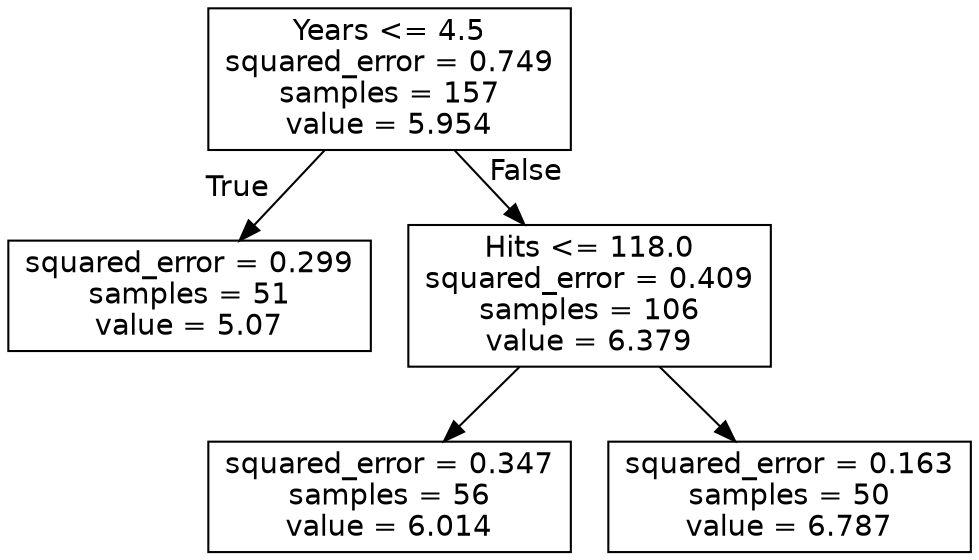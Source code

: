 digraph Tree {
node [shape=box, fontname="helvetica"] ;
edge [fontname="helvetica"] ;
0 [label="Years <= 4.5\nsquared_error = 0.749\nsamples = 157\nvalue = 5.954"] ;
1 [label="squared_error = 0.299\nsamples = 51\nvalue = 5.07"] ;
0 -> 1 [labeldistance=2.5, labelangle=45, headlabel="True"] ;
2 [label="Hits <= 118.0\nsquared_error = 0.409\nsamples = 106\nvalue = 6.379"] ;
0 -> 2 [labeldistance=2.5, labelangle=-45, headlabel="False"] ;
3 [label="squared_error = 0.347\nsamples = 56\nvalue = 6.014"] ;
2 -> 3 ;
4 [label="squared_error = 0.163\nsamples = 50\nvalue = 6.787"] ;
2 -> 4 ;
}